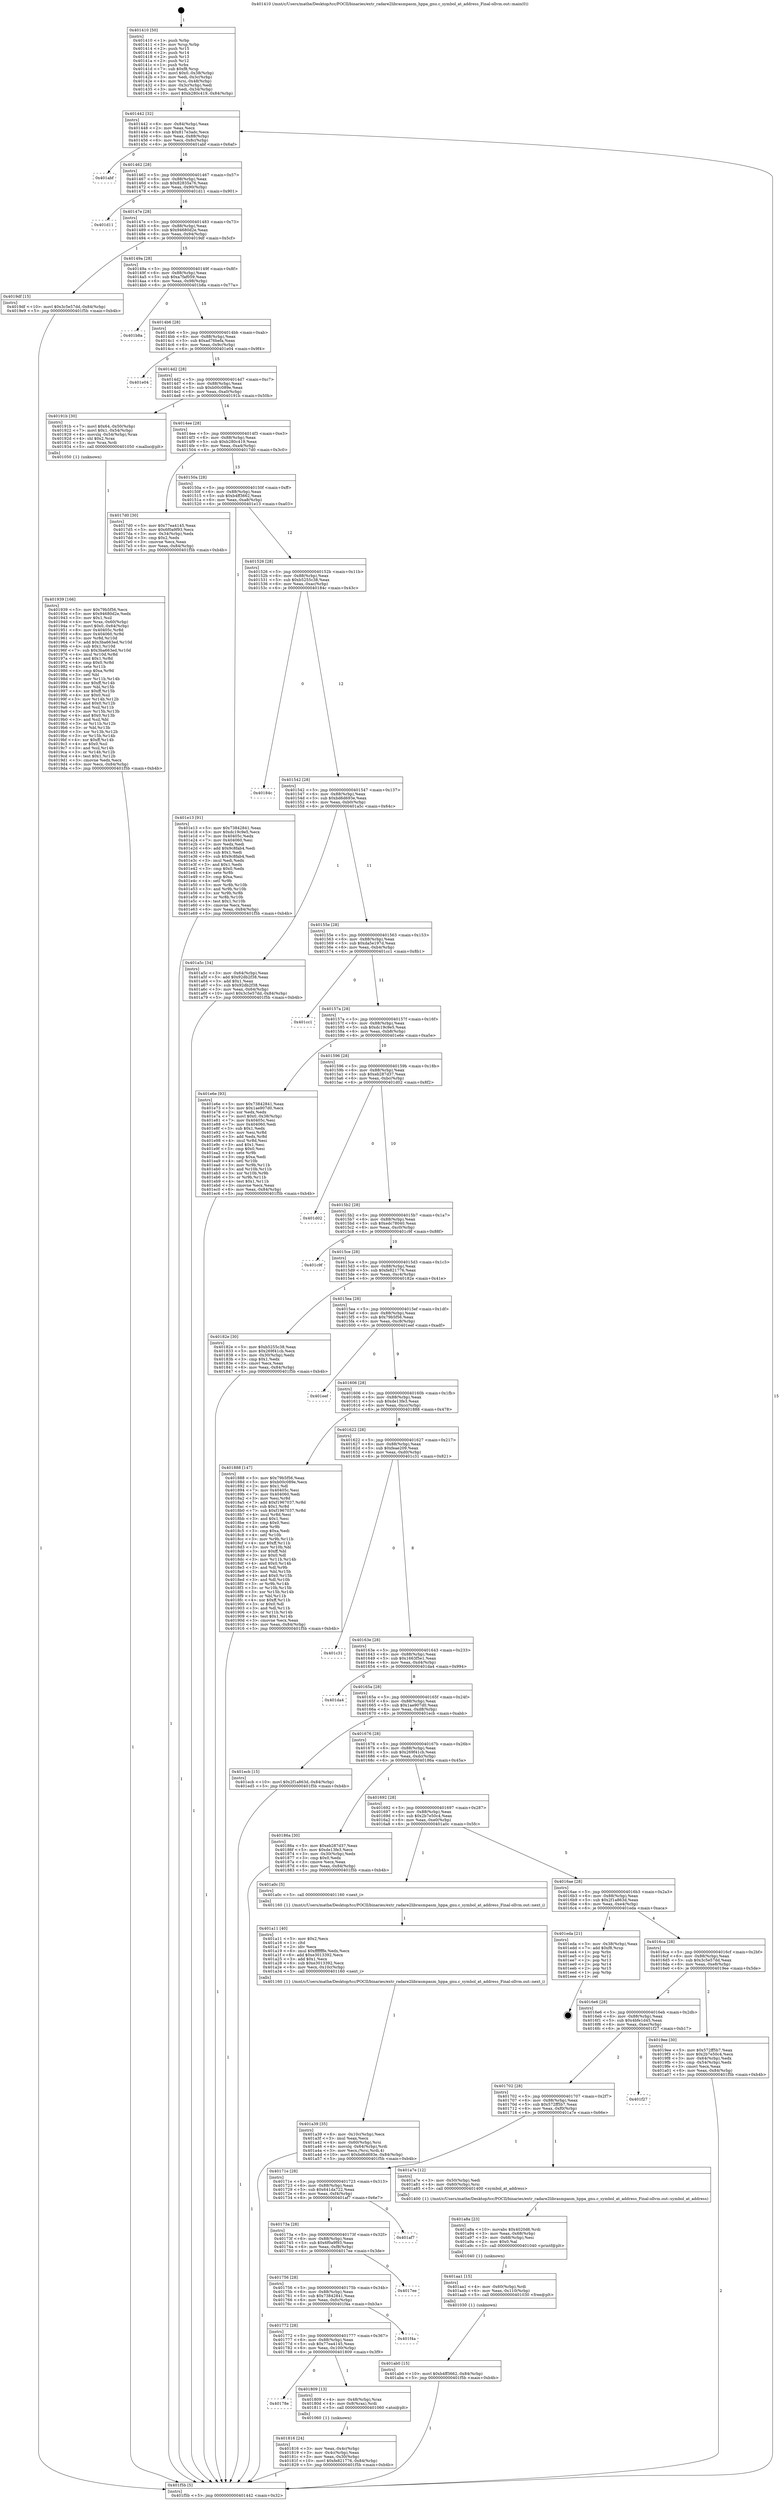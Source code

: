 digraph "0x401410" {
  label = "0x401410 (/mnt/c/Users/mathe/Desktop/tcc/POCII/binaries/extr_radare2librasmpasm_hppa_gnu.c_symbol_at_address_Final-ollvm.out::main(0))"
  labelloc = "t"
  node[shape=record]

  Entry [label="",width=0.3,height=0.3,shape=circle,fillcolor=black,style=filled]
  "0x401442" [label="{
     0x401442 [32]\l
     | [instrs]\l
     &nbsp;&nbsp;0x401442 \<+6\>: mov -0x84(%rbp),%eax\l
     &nbsp;&nbsp;0x401448 \<+2\>: mov %eax,%ecx\l
     &nbsp;&nbsp;0x40144a \<+6\>: sub $0x817e3adc,%ecx\l
     &nbsp;&nbsp;0x401450 \<+6\>: mov %eax,-0x88(%rbp)\l
     &nbsp;&nbsp;0x401456 \<+6\>: mov %ecx,-0x8c(%rbp)\l
     &nbsp;&nbsp;0x40145c \<+6\>: je 0000000000401abf \<main+0x6af\>\l
  }"]
  "0x401abf" [label="{
     0x401abf\l
  }", style=dashed]
  "0x401462" [label="{
     0x401462 [28]\l
     | [instrs]\l
     &nbsp;&nbsp;0x401462 \<+5\>: jmp 0000000000401467 \<main+0x57\>\l
     &nbsp;&nbsp;0x401467 \<+6\>: mov -0x88(%rbp),%eax\l
     &nbsp;&nbsp;0x40146d \<+5\>: sub $0x82835a76,%eax\l
     &nbsp;&nbsp;0x401472 \<+6\>: mov %eax,-0x90(%rbp)\l
     &nbsp;&nbsp;0x401478 \<+6\>: je 0000000000401d11 \<main+0x901\>\l
  }"]
  Exit [label="",width=0.3,height=0.3,shape=circle,fillcolor=black,style=filled,peripheries=2]
  "0x401d11" [label="{
     0x401d11\l
  }", style=dashed]
  "0x40147e" [label="{
     0x40147e [28]\l
     | [instrs]\l
     &nbsp;&nbsp;0x40147e \<+5\>: jmp 0000000000401483 \<main+0x73\>\l
     &nbsp;&nbsp;0x401483 \<+6\>: mov -0x88(%rbp),%eax\l
     &nbsp;&nbsp;0x401489 \<+5\>: sub $0x94680d2e,%eax\l
     &nbsp;&nbsp;0x40148e \<+6\>: mov %eax,-0x94(%rbp)\l
     &nbsp;&nbsp;0x401494 \<+6\>: je 00000000004019df \<main+0x5cf\>\l
  }"]
  "0x401ab0" [label="{
     0x401ab0 [15]\l
     | [instrs]\l
     &nbsp;&nbsp;0x401ab0 \<+10\>: movl $0xb4ff3662,-0x84(%rbp)\l
     &nbsp;&nbsp;0x401aba \<+5\>: jmp 0000000000401f5b \<main+0xb4b\>\l
  }"]
  "0x4019df" [label="{
     0x4019df [15]\l
     | [instrs]\l
     &nbsp;&nbsp;0x4019df \<+10\>: movl $0x3c5e57dd,-0x84(%rbp)\l
     &nbsp;&nbsp;0x4019e9 \<+5\>: jmp 0000000000401f5b \<main+0xb4b\>\l
  }"]
  "0x40149a" [label="{
     0x40149a [28]\l
     | [instrs]\l
     &nbsp;&nbsp;0x40149a \<+5\>: jmp 000000000040149f \<main+0x8f\>\l
     &nbsp;&nbsp;0x40149f \<+6\>: mov -0x88(%rbp),%eax\l
     &nbsp;&nbsp;0x4014a5 \<+5\>: sub $0xa7faf059,%eax\l
     &nbsp;&nbsp;0x4014aa \<+6\>: mov %eax,-0x98(%rbp)\l
     &nbsp;&nbsp;0x4014b0 \<+6\>: je 0000000000401b8a \<main+0x77a\>\l
  }"]
  "0x401aa1" [label="{
     0x401aa1 [15]\l
     | [instrs]\l
     &nbsp;&nbsp;0x401aa1 \<+4\>: mov -0x60(%rbp),%rdi\l
     &nbsp;&nbsp;0x401aa5 \<+6\>: mov %eax,-0x110(%rbp)\l
     &nbsp;&nbsp;0x401aab \<+5\>: call 0000000000401030 \<free@plt\>\l
     | [calls]\l
     &nbsp;&nbsp;0x401030 \{1\} (unknown)\l
  }"]
  "0x401b8a" [label="{
     0x401b8a\l
  }", style=dashed]
  "0x4014b6" [label="{
     0x4014b6 [28]\l
     | [instrs]\l
     &nbsp;&nbsp;0x4014b6 \<+5\>: jmp 00000000004014bb \<main+0xab\>\l
     &nbsp;&nbsp;0x4014bb \<+6\>: mov -0x88(%rbp),%eax\l
     &nbsp;&nbsp;0x4014c1 \<+5\>: sub $0xad76befa,%eax\l
     &nbsp;&nbsp;0x4014c6 \<+6\>: mov %eax,-0x9c(%rbp)\l
     &nbsp;&nbsp;0x4014cc \<+6\>: je 0000000000401e04 \<main+0x9f4\>\l
  }"]
  "0x401a8a" [label="{
     0x401a8a [23]\l
     | [instrs]\l
     &nbsp;&nbsp;0x401a8a \<+10\>: movabs $0x4020d6,%rdi\l
     &nbsp;&nbsp;0x401a94 \<+3\>: mov %eax,-0x68(%rbp)\l
     &nbsp;&nbsp;0x401a97 \<+3\>: mov -0x68(%rbp),%esi\l
     &nbsp;&nbsp;0x401a9a \<+2\>: mov $0x0,%al\l
     &nbsp;&nbsp;0x401a9c \<+5\>: call 0000000000401040 \<printf@plt\>\l
     | [calls]\l
     &nbsp;&nbsp;0x401040 \{1\} (unknown)\l
  }"]
  "0x401e04" [label="{
     0x401e04\l
  }", style=dashed]
  "0x4014d2" [label="{
     0x4014d2 [28]\l
     | [instrs]\l
     &nbsp;&nbsp;0x4014d2 \<+5\>: jmp 00000000004014d7 \<main+0xc7\>\l
     &nbsp;&nbsp;0x4014d7 \<+6\>: mov -0x88(%rbp),%eax\l
     &nbsp;&nbsp;0x4014dd \<+5\>: sub $0xb00c089e,%eax\l
     &nbsp;&nbsp;0x4014e2 \<+6\>: mov %eax,-0xa0(%rbp)\l
     &nbsp;&nbsp;0x4014e8 \<+6\>: je 000000000040191b \<main+0x50b\>\l
  }"]
  "0x401a39" [label="{
     0x401a39 [35]\l
     | [instrs]\l
     &nbsp;&nbsp;0x401a39 \<+6\>: mov -0x10c(%rbp),%ecx\l
     &nbsp;&nbsp;0x401a3f \<+3\>: imul %eax,%ecx\l
     &nbsp;&nbsp;0x401a42 \<+4\>: mov -0x60(%rbp),%rsi\l
     &nbsp;&nbsp;0x401a46 \<+4\>: movslq -0x64(%rbp),%rdi\l
     &nbsp;&nbsp;0x401a4a \<+3\>: mov %ecx,(%rsi,%rdi,4)\l
     &nbsp;&nbsp;0x401a4d \<+10\>: movl $0xbd6d693e,-0x84(%rbp)\l
     &nbsp;&nbsp;0x401a57 \<+5\>: jmp 0000000000401f5b \<main+0xb4b\>\l
  }"]
  "0x40191b" [label="{
     0x40191b [30]\l
     | [instrs]\l
     &nbsp;&nbsp;0x40191b \<+7\>: movl $0x64,-0x50(%rbp)\l
     &nbsp;&nbsp;0x401922 \<+7\>: movl $0x1,-0x54(%rbp)\l
     &nbsp;&nbsp;0x401929 \<+4\>: movslq -0x54(%rbp),%rax\l
     &nbsp;&nbsp;0x40192d \<+4\>: shl $0x2,%rax\l
     &nbsp;&nbsp;0x401931 \<+3\>: mov %rax,%rdi\l
     &nbsp;&nbsp;0x401934 \<+5\>: call 0000000000401050 \<malloc@plt\>\l
     | [calls]\l
     &nbsp;&nbsp;0x401050 \{1\} (unknown)\l
  }"]
  "0x4014ee" [label="{
     0x4014ee [28]\l
     | [instrs]\l
     &nbsp;&nbsp;0x4014ee \<+5\>: jmp 00000000004014f3 \<main+0xe3\>\l
     &nbsp;&nbsp;0x4014f3 \<+6\>: mov -0x88(%rbp),%eax\l
     &nbsp;&nbsp;0x4014f9 \<+5\>: sub $0xb280c419,%eax\l
     &nbsp;&nbsp;0x4014fe \<+6\>: mov %eax,-0xa4(%rbp)\l
     &nbsp;&nbsp;0x401504 \<+6\>: je 00000000004017d0 \<main+0x3c0\>\l
  }"]
  "0x401a11" [label="{
     0x401a11 [40]\l
     | [instrs]\l
     &nbsp;&nbsp;0x401a11 \<+5\>: mov $0x2,%ecx\l
     &nbsp;&nbsp;0x401a16 \<+1\>: cltd\l
     &nbsp;&nbsp;0x401a17 \<+2\>: idiv %ecx\l
     &nbsp;&nbsp;0x401a19 \<+6\>: imul $0xfffffffe,%edx,%ecx\l
     &nbsp;&nbsp;0x401a1f \<+6\>: add $0xe3013392,%ecx\l
     &nbsp;&nbsp;0x401a25 \<+3\>: add $0x1,%ecx\l
     &nbsp;&nbsp;0x401a28 \<+6\>: sub $0xe3013392,%ecx\l
     &nbsp;&nbsp;0x401a2e \<+6\>: mov %ecx,-0x10c(%rbp)\l
     &nbsp;&nbsp;0x401a34 \<+5\>: call 0000000000401160 \<next_i\>\l
     | [calls]\l
     &nbsp;&nbsp;0x401160 \{1\} (/mnt/c/Users/mathe/Desktop/tcc/POCII/binaries/extr_radare2librasmpasm_hppa_gnu.c_symbol_at_address_Final-ollvm.out::next_i)\l
  }"]
  "0x4017d0" [label="{
     0x4017d0 [30]\l
     | [instrs]\l
     &nbsp;&nbsp;0x4017d0 \<+5\>: mov $0x77ea4145,%eax\l
     &nbsp;&nbsp;0x4017d5 \<+5\>: mov $0x6f0a9f93,%ecx\l
     &nbsp;&nbsp;0x4017da \<+3\>: mov -0x34(%rbp),%edx\l
     &nbsp;&nbsp;0x4017dd \<+3\>: cmp $0x2,%edx\l
     &nbsp;&nbsp;0x4017e0 \<+3\>: cmovne %ecx,%eax\l
     &nbsp;&nbsp;0x4017e3 \<+6\>: mov %eax,-0x84(%rbp)\l
     &nbsp;&nbsp;0x4017e9 \<+5\>: jmp 0000000000401f5b \<main+0xb4b\>\l
  }"]
  "0x40150a" [label="{
     0x40150a [28]\l
     | [instrs]\l
     &nbsp;&nbsp;0x40150a \<+5\>: jmp 000000000040150f \<main+0xff\>\l
     &nbsp;&nbsp;0x40150f \<+6\>: mov -0x88(%rbp),%eax\l
     &nbsp;&nbsp;0x401515 \<+5\>: sub $0xb4ff3662,%eax\l
     &nbsp;&nbsp;0x40151a \<+6\>: mov %eax,-0xa8(%rbp)\l
     &nbsp;&nbsp;0x401520 \<+6\>: je 0000000000401e13 \<main+0xa03\>\l
  }"]
  "0x401f5b" [label="{
     0x401f5b [5]\l
     | [instrs]\l
     &nbsp;&nbsp;0x401f5b \<+5\>: jmp 0000000000401442 \<main+0x32\>\l
  }"]
  "0x401410" [label="{
     0x401410 [50]\l
     | [instrs]\l
     &nbsp;&nbsp;0x401410 \<+1\>: push %rbp\l
     &nbsp;&nbsp;0x401411 \<+3\>: mov %rsp,%rbp\l
     &nbsp;&nbsp;0x401414 \<+2\>: push %r15\l
     &nbsp;&nbsp;0x401416 \<+2\>: push %r14\l
     &nbsp;&nbsp;0x401418 \<+2\>: push %r13\l
     &nbsp;&nbsp;0x40141a \<+2\>: push %r12\l
     &nbsp;&nbsp;0x40141c \<+1\>: push %rbx\l
     &nbsp;&nbsp;0x40141d \<+7\>: sub $0xf8,%rsp\l
     &nbsp;&nbsp;0x401424 \<+7\>: movl $0x0,-0x38(%rbp)\l
     &nbsp;&nbsp;0x40142b \<+3\>: mov %edi,-0x3c(%rbp)\l
     &nbsp;&nbsp;0x40142e \<+4\>: mov %rsi,-0x48(%rbp)\l
     &nbsp;&nbsp;0x401432 \<+3\>: mov -0x3c(%rbp),%edi\l
     &nbsp;&nbsp;0x401435 \<+3\>: mov %edi,-0x34(%rbp)\l
     &nbsp;&nbsp;0x401438 \<+10\>: movl $0xb280c419,-0x84(%rbp)\l
  }"]
  "0x401939" [label="{
     0x401939 [166]\l
     | [instrs]\l
     &nbsp;&nbsp;0x401939 \<+5\>: mov $0x79b5f56,%ecx\l
     &nbsp;&nbsp;0x40193e \<+5\>: mov $0x94680d2e,%edx\l
     &nbsp;&nbsp;0x401943 \<+3\>: mov $0x1,%sil\l
     &nbsp;&nbsp;0x401946 \<+4\>: mov %rax,-0x60(%rbp)\l
     &nbsp;&nbsp;0x40194a \<+7\>: movl $0x0,-0x64(%rbp)\l
     &nbsp;&nbsp;0x401951 \<+8\>: mov 0x40405c,%r8d\l
     &nbsp;&nbsp;0x401959 \<+8\>: mov 0x404060,%r9d\l
     &nbsp;&nbsp;0x401961 \<+3\>: mov %r8d,%r10d\l
     &nbsp;&nbsp;0x401964 \<+7\>: add $0x3ba663ed,%r10d\l
     &nbsp;&nbsp;0x40196b \<+4\>: sub $0x1,%r10d\l
     &nbsp;&nbsp;0x40196f \<+7\>: sub $0x3ba663ed,%r10d\l
     &nbsp;&nbsp;0x401976 \<+4\>: imul %r10d,%r8d\l
     &nbsp;&nbsp;0x40197a \<+4\>: and $0x1,%r8d\l
     &nbsp;&nbsp;0x40197e \<+4\>: cmp $0x0,%r8d\l
     &nbsp;&nbsp;0x401982 \<+4\>: sete %r11b\l
     &nbsp;&nbsp;0x401986 \<+4\>: cmp $0xa,%r9d\l
     &nbsp;&nbsp;0x40198a \<+3\>: setl %bl\l
     &nbsp;&nbsp;0x40198d \<+3\>: mov %r11b,%r14b\l
     &nbsp;&nbsp;0x401990 \<+4\>: xor $0xff,%r14b\l
     &nbsp;&nbsp;0x401994 \<+3\>: mov %bl,%r15b\l
     &nbsp;&nbsp;0x401997 \<+4\>: xor $0xff,%r15b\l
     &nbsp;&nbsp;0x40199b \<+4\>: xor $0x0,%sil\l
     &nbsp;&nbsp;0x40199f \<+3\>: mov %r14b,%r12b\l
     &nbsp;&nbsp;0x4019a2 \<+4\>: and $0x0,%r12b\l
     &nbsp;&nbsp;0x4019a6 \<+3\>: and %sil,%r11b\l
     &nbsp;&nbsp;0x4019a9 \<+3\>: mov %r15b,%r13b\l
     &nbsp;&nbsp;0x4019ac \<+4\>: and $0x0,%r13b\l
     &nbsp;&nbsp;0x4019b0 \<+3\>: and %sil,%bl\l
     &nbsp;&nbsp;0x4019b3 \<+3\>: or %r11b,%r12b\l
     &nbsp;&nbsp;0x4019b6 \<+3\>: or %bl,%r13b\l
     &nbsp;&nbsp;0x4019b9 \<+3\>: xor %r13b,%r12b\l
     &nbsp;&nbsp;0x4019bc \<+3\>: or %r15b,%r14b\l
     &nbsp;&nbsp;0x4019bf \<+4\>: xor $0xff,%r14b\l
     &nbsp;&nbsp;0x4019c3 \<+4\>: or $0x0,%sil\l
     &nbsp;&nbsp;0x4019c7 \<+3\>: and %sil,%r14b\l
     &nbsp;&nbsp;0x4019ca \<+3\>: or %r14b,%r12b\l
     &nbsp;&nbsp;0x4019cd \<+4\>: test $0x1,%r12b\l
     &nbsp;&nbsp;0x4019d1 \<+3\>: cmovne %edx,%ecx\l
     &nbsp;&nbsp;0x4019d4 \<+6\>: mov %ecx,-0x84(%rbp)\l
     &nbsp;&nbsp;0x4019da \<+5\>: jmp 0000000000401f5b \<main+0xb4b\>\l
  }"]
  "0x401e13" [label="{
     0x401e13 [91]\l
     | [instrs]\l
     &nbsp;&nbsp;0x401e13 \<+5\>: mov $0x73842841,%eax\l
     &nbsp;&nbsp;0x401e18 \<+5\>: mov $0xdc19c9e5,%ecx\l
     &nbsp;&nbsp;0x401e1d \<+7\>: mov 0x40405c,%edx\l
     &nbsp;&nbsp;0x401e24 \<+7\>: mov 0x404060,%esi\l
     &nbsp;&nbsp;0x401e2b \<+2\>: mov %edx,%edi\l
     &nbsp;&nbsp;0x401e2d \<+6\>: add $0x9c8fab4,%edi\l
     &nbsp;&nbsp;0x401e33 \<+3\>: sub $0x1,%edi\l
     &nbsp;&nbsp;0x401e36 \<+6\>: sub $0x9c8fab4,%edi\l
     &nbsp;&nbsp;0x401e3c \<+3\>: imul %edi,%edx\l
     &nbsp;&nbsp;0x401e3f \<+3\>: and $0x1,%edx\l
     &nbsp;&nbsp;0x401e42 \<+3\>: cmp $0x0,%edx\l
     &nbsp;&nbsp;0x401e45 \<+4\>: sete %r8b\l
     &nbsp;&nbsp;0x401e49 \<+3\>: cmp $0xa,%esi\l
     &nbsp;&nbsp;0x401e4c \<+4\>: setl %r9b\l
     &nbsp;&nbsp;0x401e50 \<+3\>: mov %r8b,%r10b\l
     &nbsp;&nbsp;0x401e53 \<+3\>: and %r9b,%r10b\l
     &nbsp;&nbsp;0x401e56 \<+3\>: xor %r9b,%r8b\l
     &nbsp;&nbsp;0x401e59 \<+3\>: or %r8b,%r10b\l
     &nbsp;&nbsp;0x401e5c \<+4\>: test $0x1,%r10b\l
     &nbsp;&nbsp;0x401e60 \<+3\>: cmovne %ecx,%eax\l
     &nbsp;&nbsp;0x401e63 \<+6\>: mov %eax,-0x84(%rbp)\l
     &nbsp;&nbsp;0x401e69 \<+5\>: jmp 0000000000401f5b \<main+0xb4b\>\l
  }"]
  "0x401526" [label="{
     0x401526 [28]\l
     | [instrs]\l
     &nbsp;&nbsp;0x401526 \<+5\>: jmp 000000000040152b \<main+0x11b\>\l
     &nbsp;&nbsp;0x40152b \<+6\>: mov -0x88(%rbp),%eax\l
     &nbsp;&nbsp;0x401531 \<+5\>: sub $0xb5255c38,%eax\l
     &nbsp;&nbsp;0x401536 \<+6\>: mov %eax,-0xac(%rbp)\l
     &nbsp;&nbsp;0x40153c \<+6\>: je 000000000040184c \<main+0x43c\>\l
  }"]
  "0x401816" [label="{
     0x401816 [24]\l
     | [instrs]\l
     &nbsp;&nbsp;0x401816 \<+3\>: mov %eax,-0x4c(%rbp)\l
     &nbsp;&nbsp;0x401819 \<+3\>: mov -0x4c(%rbp),%eax\l
     &nbsp;&nbsp;0x40181c \<+3\>: mov %eax,-0x30(%rbp)\l
     &nbsp;&nbsp;0x40181f \<+10\>: movl $0xfe821776,-0x84(%rbp)\l
     &nbsp;&nbsp;0x401829 \<+5\>: jmp 0000000000401f5b \<main+0xb4b\>\l
  }"]
  "0x40184c" [label="{
     0x40184c\l
  }", style=dashed]
  "0x401542" [label="{
     0x401542 [28]\l
     | [instrs]\l
     &nbsp;&nbsp;0x401542 \<+5\>: jmp 0000000000401547 \<main+0x137\>\l
     &nbsp;&nbsp;0x401547 \<+6\>: mov -0x88(%rbp),%eax\l
     &nbsp;&nbsp;0x40154d \<+5\>: sub $0xbd6d693e,%eax\l
     &nbsp;&nbsp;0x401552 \<+6\>: mov %eax,-0xb0(%rbp)\l
     &nbsp;&nbsp;0x401558 \<+6\>: je 0000000000401a5c \<main+0x64c\>\l
  }"]
  "0x40178e" [label="{
     0x40178e\l
  }", style=dashed]
  "0x401a5c" [label="{
     0x401a5c [34]\l
     | [instrs]\l
     &nbsp;&nbsp;0x401a5c \<+3\>: mov -0x64(%rbp),%eax\l
     &nbsp;&nbsp;0x401a5f \<+5\>: add $0x92db2f38,%eax\l
     &nbsp;&nbsp;0x401a64 \<+3\>: add $0x1,%eax\l
     &nbsp;&nbsp;0x401a67 \<+5\>: sub $0x92db2f38,%eax\l
     &nbsp;&nbsp;0x401a6c \<+3\>: mov %eax,-0x64(%rbp)\l
     &nbsp;&nbsp;0x401a6f \<+10\>: movl $0x3c5e57dd,-0x84(%rbp)\l
     &nbsp;&nbsp;0x401a79 \<+5\>: jmp 0000000000401f5b \<main+0xb4b\>\l
  }"]
  "0x40155e" [label="{
     0x40155e [28]\l
     | [instrs]\l
     &nbsp;&nbsp;0x40155e \<+5\>: jmp 0000000000401563 \<main+0x153\>\l
     &nbsp;&nbsp;0x401563 \<+6\>: mov -0x88(%rbp),%eax\l
     &nbsp;&nbsp;0x401569 \<+5\>: sub $0xda5e197d,%eax\l
     &nbsp;&nbsp;0x40156e \<+6\>: mov %eax,-0xb4(%rbp)\l
     &nbsp;&nbsp;0x401574 \<+6\>: je 0000000000401cc1 \<main+0x8b1\>\l
  }"]
  "0x401809" [label="{
     0x401809 [13]\l
     | [instrs]\l
     &nbsp;&nbsp;0x401809 \<+4\>: mov -0x48(%rbp),%rax\l
     &nbsp;&nbsp;0x40180d \<+4\>: mov 0x8(%rax),%rdi\l
     &nbsp;&nbsp;0x401811 \<+5\>: call 0000000000401060 \<atoi@plt\>\l
     | [calls]\l
     &nbsp;&nbsp;0x401060 \{1\} (unknown)\l
  }"]
  "0x401cc1" [label="{
     0x401cc1\l
  }", style=dashed]
  "0x40157a" [label="{
     0x40157a [28]\l
     | [instrs]\l
     &nbsp;&nbsp;0x40157a \<+5\>: jmp 000000000040157f \<main+0x16f\>\l
     &nbsp;&nbsp;0x40157f \<+6\>: mov -0x88(%rbp),%eax\l
     &nbsp;&nbsp;0x401585 \<+5\>: sub $0xdc19c9e5,%eax\l
     &nbsp;&nbsp;0x40158a \<+6\>: mov %eax,-0xb8(%rbp)\l
     &nbsp;&nbsp;0x401590 \<+6\>: je 0000000000401e6e \<main+0xa5e\>\l
  }"]
  "0x401772" [label="{
     0x401772 [28]\l
     | [instrs]\l
     &nbsp;&nbsp;0x401772 \<+5\>: jmp 0000000000401777 \<main+0x367\>\l
     &nbsp;&nbsp;0x401777 \<+6\>: mov -0x88(%rbp),%eax\l
     &nbsp;&nbsp;0x40177d \<+5\>: sub $0x77ea4145,%eax\l
     &nbsp;&nbsp;0x401782 \<+6\>: mov %eax,-0x100(%rbp)\l
     &nbsp;&nbsp;0x401788 \<+6\>: je 0000000000401809 \<main+0x3f9\>\l
  }"]
  "0x401e6e" [label="{
     0x401e6e [93]\l
     | [instrs]\l
     &nbsp;&nbsp;0x401e6e \<+5\>: mov $0x73842841,%eax\l
     &nbsp;&nbsp;0x401e73 \<+5\>: mov $0x1ae907d0,%ecx\l
     &nbsp;&nbsp;0x401e78 \<+2\>: xor %edx,%edx\l
     &nbsp;&nbsp;0x401e7a \<+7\>: movl $0x0,-0x38(%rbp)\l
     &nbsp;&nbsp;0x401e81 \<+7\>: mov 0x40405c,%esi\l
     &nbsp;&nbsp;0x401e88 \<+7\>: mov 0x404060,%edi\l
     &nbsp;&nbsp;0x401e8f \<+3\>: sub $0x1,%edx\l
     &nbsp;&nbsp;0x401e92 \<+3\>: mov %esi,%r8d\l
     &nbsp;&nbsp;0x401e95 \<+3\>: add %edx,%r8d\l
     &nbsp;&nbsp;0x401e98 \<+4\>: imul %r8d,%esi\l
     &nbsp;&nbsp;0x401e9c \<+3\>: and $0x1,%esi\l
     &nbsp;&nbsp;0x401e9f \<+3\>: cmp $0x0,%esi\l
     &nbsp;&nbsp;0x401ea2 \<+4\>: sete %r9b\l
     &nbsp;&nbsp;0x401ea6 \<+3\>: cmp $0xa,%edi\l
     &nbsp;&nbsp;0x401ea9 \<+4\>: setl %r10b\l
     &nbsp;&nbsp;0x401ead \<+3\>: mov %r9b,%r11b\l
     &nbsp;&nbsp;0x401eb0 \<+3\>: and %r10b,%r11b\l
     &nbsp;&nbsp;0x401eb3 \<+3\>: xor %r10b,%r9b\l
     &nbsp;&nbsp;0x401eb6 \<+3\>: or %r9b,%r11b\l
     &nbsp;&nbsp;0x401eb9 \<+4\>: test $0x1,%r11b\l
     &nbsp;&nbsp;0x401ebd \<+3\>: cmovne %ecx,%eax\l
     &nbsp;&nbsp;0x401ec0 \<+6\>: mov %eax,-0x84(%rbp)\l
     &nbsp;&nbsp;0x401ec6 \<+5\>: jmp 0000000000401f5b \<main+0xb4b\>\l
  }"]
  "0x401596" [label="{
     0x401596 [28]\l
     | [instrs]\l
     &nbsp;&nbsp;0x401596 \<+5\>: jmp 000000000040159b \<main+0x18b\>\l
     &nbsp;&nbsp;0x40159b \<+6\>: mov -0x88(%rbp),%eax\l
     &nbsp;&nbsp;0x4015a1 \<+5\>: sub $0xeb287d37,%eax\l
     &nbsp;&nbsp;0x4015a6 \<+6\>: mov %eax,-0xbc(%rbp)\l
     &nbsp;&nbsp;0x4015ac \<+6\>: je 0000000000401d02 \<main+0x8f2\>\l
  }"]
  "0x401f4a" [label="{
     0x401f4a\l
  }", style=dashed]
  "0x401d02" [label="{
     0x401d02\l
  }", style=dashed]
  "0x4015b2" [label="{
     0x4015b2 [28]\l
     | [instrs]\l
     &nbsp;&nbsp;0x4015b2 \<+5\>: jmp 00000000004015b7 \<main+0x1a7\>\l
     &nbsp;&nbsp;0x4015b7 \<+6\>: mov -0x88(%rbp),%eax\l
     &nbsp;&nbsp;0x4015bd \<+5\>: sub $0xedc78040,%eax\l
     &nbsp;&nbsp;0x4015c2 \<+6\>: mov %eax,-0xc0(%rbp)\l
     &nbsp;&nbsp;0x4015c8 \<+6\>: je 0000000000401c9f \<main+0x88f\>\l
  }"]
  "0x401756" [label="{
     0x401756 [28]\l
     | [instrs]\l
     &nbsp;&nbsp;0x401756 \<+5\>: jmp 000000000040175b \<main+0x34b\>\l
     &nbsp;&nbsp;0x40175b \<+6\>: mov -0x88(%rbp),%eax\l
     &nbsp;&nbsp;0x401761 \<+5\>: sub $0x73842841,%eax\l
     &nbsp;&nbsp;0x401766 \<+6\>: mov %eax,-0xfc(%rbp)\l
     &nbsp;&nbsp;0x40176c \<+6\>: je 0000000000401f4a \<main+0xb3a\>\l
  }"]
  "0x401c9f" [label="{
     0x401c9f\l
  }", style=dashed]
  "0x4015ce" [label="{
     0x4015ce [28]\l
     | [instrs]\l
     &nbsp;&nbsp;0x4015ce \<+5\>: jmp 00000000004015d3 \<main+0x1c3\>\l
     &nbsp;&nbsp;0x4015d3 \<+6\>: mov -0x88(%rbp),%eax\l
     &nbsp;&nbsp;0x4015d9 \<+5\>: sub $0xfe821776,%eax\l
     &nbsp;&nbsp;0x4015de \<+6\>: mov %eax,-0xc4(%rbp)\l
     &nbsp;&nbsp;0x4015e4 \<+6\>: je 000000000040182e \<main+0x41e\>\l
  }"]
  "0x4017ee" [label="{
     0x4017ee\l
  }", style=dashed]
  "0x40182e" [label="{
     0x40182e [30]\l
     | [instrs]\l
     &nbsp;&nbsp;0x40182e \<+5\>: mov $0xb5255c38,%eax\l
     &nbsp;&nbsp;0x401833 \<+5\>: mov $0x269f41cb,%ecx\l
     &nbsp;&nbsp;0x401838 \<+3\>: mov -0x30(%rbp),%edx\l
     &nbsp;&nbsp;0x40183b \<+3\>: cmp $0x1,%edx\l
     &nbsp;&nbsp;0x40183e \<+3\>: cmovl %ecx,%eax\l
     &nbsp;&nbsp;0x401841 \<+6\>: mov %eax,-0x84(%rbp)\l
     &nbsp;&nbsp;0x401847 \<+5\>: jmp 0000000000401f5b \<main+0xb4b\>\l
  }"]
  "0x4015ea" [label="{
     0x4015ea [28]\l
     | [instrs]\l
     &nbsp;&nbsp;0x4015ea \<+5\>: jmp 00000000004015ef \<main+0x1df\>\l
     &nbsp;&nbsp;0x4015ef \<+6\>: mov -0x88(%rbp),%eax\l
     &nbsp;&nbsp;0x4015f5 \<+5\>: sub $0x79b5f56,%eax\l
     &nbsp;&nbsp;0x4015fa \<+6\>: mov %eax,-0xc8(%rbp)\l
     &nbsp;&nbsp;0x401600 \<+6\>: je 0000000000401eef \<main+0xadf\>\l
  }"]
  "0x40173a" [label="{
     0x40173a [28]\l
     | [instrs]\l
     &nbsp;&nbsp;0x40173a \<+5\>: jmp 000000000040173f \<main+0x32f\>\l
     &nbsp;&nbsp;0x40173f \<+6\>: mov -0x88(%rbp),%eax\l
     &nbsp;&nbsp;0x401745 \<+5\>: sub $0x6f0a9f93,%eax\l
     &nbsp;&nbsp;0x40174a \<+6\>: mov %eax,-0xf8(%rbp)\l
     &nbsp;&nbsp;0x401750 \<+6\>: je 00000000004017ee \<main+0x3de\>\l
  }"]
  "0x401eef" [label="{
     0x401eef\l
  }", style=dashed]
  "0x401606" [label="{
     0x401606 [28]\l
     | [instrs]\l
     &nbsp;&nbsp;0x401606 \<+5\>: jmp 000000000040160b \<main+0x1fb\>\l
     &nbsp;&nbsp;0x40160b \<+6\>: mov -0x88(%rbp),%eax\l
     &nbsp;&nbsp;0x401611 \<+5\>: sub $0xde13fe3,%eax\l
     &nbsp;&nbsp;0x401616 \<+6\>: mov %eax,-0xcc(%rbp)\l
     &nbsp;&nbsp;0x40161c \<+6\>: je 0000000000401888 \<main+0x478\>\l
  }"]
  "0x401af7" [label="{
     0x401af7\l
  }", style=dashed]
  "0x401888" [label="{
     0x401888 [147]\l
     | [instrs]\l
     &nbsp;&nbsp;0x401888 \<+5\>: mov $0x79b5f56,%eax\l
     &nbsp;&nbsp;0x40188d \<+5\>: mov $0xb00c089e,%ecx\l
     &nbsp;&nbsp;0x401892 \<+2\>: mov $0x1,%dl\l
     &nbsp;&nbsp;0x401894 \<+7\>: mov 0x40405c,%esi\l
     &nbsp;&nbsp;0x40189b \<+7\>: mov 0x404060,%edi\l
     &nbsp;&nbsp;0x4018a2 \<+3\>: mov %esi,%r8d\l
     &nbsp;&nbsp;0x4018a5 \<+7\>: add $0xf1967037,%r8d\l
     &nbsp;&nbsp;0x4018ac \<+4\>: sub $0x1,%r8d\l
     &nbsp;&nbsp;0x4018b0 \<+7\>: sub $0xf1967037,%r8d\l
     &nbsp;&nbsp;0x4018b7 \<+4\>: imul %r8d,%esi\l
     &nbsp;&nbsp;0x4018bb \<+3\>: and $0x1,%esi\l
     &nbsp;&nbsp;0x4018be \<+3\>: cmp $0x0,%esi\l
     &nbsp;&nbsp;0x4018c1 \<+4\>: sete %r9b\l
     &nbsp;&nbsp;0x4018c5 \<+3\>: cmp $0xa,%edi\l
     &nbsp;&nbsp;0x4018c8 \<+4\>: setl %r10b\l
     &nbsp;&nbsp;0x4018cc \<+3\>: mov %r9b,%r11b\l
     &nbsp;&nbsp;0x4018cf \<+4\>: xor $0xff,%r11b\l
     &nbsp;&nbsp;0x4018d3 \<+3\>: mov %r10b,%bl\l
     &nbsp;&nbsp;0x4018d6 \<+3\>: xor $0xff,%bl\l
     &nbsp;&nbsp;0x4018d9 \<+3\>: xor $0x0,%dl\l
     &nbsp;&nbsp;0x4018dc \<+3\>: mov %r11b,%r14b\l
     &nbsp;&nbsp;0x4018df \<+4\>: and $0x0,%r14b\l
     &nbsp;&nbsp;0x4018e3 \<+3\>: and %dl,%r9b\l
     &nbsp;&nbsp;0x4018e6 \<+3\>: mov %bl,%r15b\l
     &nbsp;&nbsp;0x4018e9 \<+4\>: and $0x0,%r15b\l
     &nbsp;&nbsp;0x4018ed \<+3\>: and %dl,%r10b\l
     &nbsp;&nbsp;0x4018f0 \<+3\>: or %r9b,%r14b\l
     &nbsp;&nbsp;0x4018f3 \<+3\>: or %r10b,%r15b\l
     &nbsp;&nbsp;0x4018f6 \<+3\>: xor %r15b,%r14b\l
     &nbsp;&nbsp;0x4018f9 \<+3\>: or %bl,%r11b\l
     &nbsp;&nbsp;0x4018fc \<+4\>: xor $0xff,%r11b\l
     &nbsp;&nbsp;0x401900 \<+3\>: or $0x0,%dl\l
     &nbsp;&nbsp;0x401903 \<+3\>: and %dl,%r11b\l
     &nbsp;&nbsp;0x401906 \<+3\>: or %r11b,%r14b\l
     &nbsp;&nbsp;0x401909 \<+4\>: test $0x1,%r14b\l
     &nbsp;&nbsp;0x40190d \<+3\>: cmovne %ecx,%eax\l
     &nbsp;&nbsp;0x401910 \<+6\>: mov %eax,-0x84(%rbp)\l
     &nbsp;&nbsp;0x401916 \<+5\>: jmp 0000000000401f5b \<main+0xb4b\>\l
  }"]
  "0x401622" [label="{
     0x401622 [28]\l
     | [instrs]\l
     &nbsp;&nbsp;0x401622 \<+5\>: jmp 0000000000401627 \<main+0x217\>\l
     &nbsp;&nbsp;0x401627 \<+6\>: mov -0x88(%rbp),%eax\l
     &nbsp;&nbsp;0x40162d \<+5\>: sub $0xfeae209,%eax\l
     &nbsp;&nbsp;0x401632 \<+6\>: mov %eax,-0xd0(%rbp)\l
     &nbsp;&nbsp;0x401638 \<+6\>: je 0000000000401c31 \<main+0x821\>\l
  }"]
  "0x40171e" [label="{
     0x40171e [28]\l
     | [instrs]\l
     &nbsp;&nbsp;0x40171e \<+5\>: jmp 0000000000401723 \<main+0x313\>\l
     &nbsp;&nbsp;0x401723 \<+6\>: mov -0x88(%rbp),%eax\l
     &nbsp;&nbsp;0x401729 \<+5\>: sub $0x641da722,%eax\l
     &nbsp;&nbsp;0x40172e \<+6\>: mov %eax,-0xf4(%rbp)\l
     &nbsp;&nbsp;0x401734 \<+6\>: je 0000000000401af7 \<main+0x6e7\>\l
  }"]
  "0x401c31" [label="{
     0x401c31\l
  }", style=dashed]
  "0x40163e" [label="{
     0x40163e [28]\l
     | [instrs]\l
     &nbsp;&nbsp;0x40163e \<+5\>: jmp 0000000000401643 \<main+0x233\>\l
     &nbsp;&nbsp;0x401643 \<+6\>: mov -0x88(%rbp),%eax\l
     &nbsp;&nbsp;0x401649 \<+5\>: sub $0x1663f5e1,%eax\l
     &nbsp;&nbsp;0x40164e \<+6\>: mov %eax,-0xd4(%rbp)\l
     &nbsp;&nbsp;0x401654 \<+6\>: je 0000000000401da4 \<main+0x994\>\l
  }"]
  "0x401a7e" [label="{
     0x401a7e [12]\l
     | [instrs]\l
     &nbsp;&nbsp;0x401a7e \<+3\>: mov -0x50(%rbp),%edi\l
     &nbsp;&nbsp;0x401a81 \<+4\>: mov -0x60(%rbp),%rsi\l
     &nbsp;&nbsp;0x401a85 \<+5\>: call 0000000000401400 \<symbol_at_address\>\l
     | [calls]\l
     &nbsp;&nbsp;0x401400 \{1\} (/mnt/c/Users/mathe/Desktop/tcc/POCII/binaries/extr_radare2librasmpasm_hppa_gnu.c_symbol_at_address_Final-ollvm.out::symbol_at_address)\l
  }"]
  "0x401da4" [label="{
     0x401da4\l
  }", style=dashed]
  "0x40165a" [label="{
     0x40165a [28]\l
     | [instrs]\l
     &nbsp;&nbsp;0x40165a \<+5\>: jmp 000000000040165f \<main+0x24f\>\l
     &nbsp;&nbsp;0x40165f \<+6\>: mov -0x88(%rbp),%eax\l
     &nbsp;&nbsp;0x401665 \<+5\>: sub $0x1ae907d0,%eax\l
     &nbsp;&nbsp;0x40166a \<+6\>: mov %eax,-0xd8(%rbp)\l
     &nbsp;&nbsp;0x401670 \<+6\>: je 0000000000401ecb \<main+0xabb\>\l
  }"]
  "0x401702" [label="{
     0x401702 [28]\l
     | [instrs]\l
     &nbsp;&nbsp;0x401702 \<+5\>: jmp 0000000000401707 \<main+0x2f7\>\l
     &nbsp;&nbsp;0x401707 \<+6\>: mov -0x88(%rbp),%eax\l
     &nbsp;&nbsp;0x40170d \<+5\>: sub $0x572ff5b7,%eax\l
     &nbsp;&nbsp;0x401712 \<+6\>: mov %eax,-0xf0(%rbp)\l
     &nbsp;&nbsp;0x401718 \<+6\>: je 0000000000401a7e \<main+0x66e\>\l
  }"]
  "0x401ecb" [label="{
     0x401ecb [15]\l
     | [instrs]\l
     &nbsp;&nbsp;0x401ecb \<+10\>: movl $0x2f1a863d,-0x84(%rbp)\l
     &nbsp;&nbsp;0x401ed5 \<+5\>: jmp 0000000000401f5b \<main+0xb4b\>\l
  }"]
  "0x401676" [label="{
     0x401676 [28]\l
     | [instrs]\l
     &nbsp;&nbsp;0x401676 \<+5\>: jmp 000000000040167b \<main+0x26b\>\l
     &nbsp;&nbsp;0x40167b \<+6\>: mov -0x88(%rbp),%eax\l
     &nbsp;&nbsp;0x401681 \<+5\>: sub $0x269f41cb,%eax\l
     &nbsp;&nbsp;0x401686 \<+6\>: mov %eax,-0xdc(%rbp)\l
     &nbsp;&nbsp;0x40168c \<+6\>: je 000000000040186a \<main+0x45a\>\l
  }"]
  "0x401f27" [label="{
     0x401f27\l
  }", style=dashed]
  "0x40186a" [label="{
     0x40186a [30]\l
     | [instrs]\l
     &nbsp;&nbsp;0x40186a \<+5\>: mov $0xeb287d37,%eax\l
     &nbsp;&nbsp;0x40186f \<+5\>: mov $0xde13fe3,%ecx\l
     &nbsp;&nbsp;0x401874 \<+3\>: mov -0x30(%rbp),%edx\l
     &nbsp;&nbsp;0x401877 \<+3\>: cmp $0x0,%edx\l
     &nbsp;&nbsp;0x40187a \<+3\>: cmove %ecx,%eax\l
     &nbsp;&nbsp;0x40187d \<+6\>: mov %eax,-0x84(%rbp)\l
     &nbsp;&nbsp;0x401883 \<+5\>: jmp 0000000000401f5b \<main+0xb4b\>\l
  }"]
  "0x401692" [label="{
     0x401692 [28]\l
     | [instrs]\l
     &nbsp;&nbsp;0x401692 \<+5\>: jmp 0000000000401697 \<main+0x287\>\l
     &nbsp;&nbsp;0x401697 \<+6\>: mov -0x88(%rbp),%eax\l
     &nbsp;&nbsp;0x40169d \<+5\>: sub $0x2b7e50c4,%eax\l
     &nbsp;&nbsp;0x4016a2 \<+6\>: mov %eax,-0xe0(%rbp)\l
     &nbsp;&nbsp;0x4016a8 \<+6\>: je 0000000000401a0c \<main+0x5fc\>\l
  }"]
  "0x4016e6" [label="{
     0x4016e6 [28]\l
     | [instrs]\l
     &nbsp;&nbsp;0x4016e6 \<+5\>: jmp 00000000004016eb \<main+0x2db\>\l
     &nbsp;&nbsp;0x4016eb \<+6\>: mov -0x88(%rbp),%eax\l
     &nbsp;&nbsp;0x4016f1 \<+5\>: sub $0x4bfe1d45,%eax\l
     &nbsp;&nbsp;0x4016f6 \<+6\>: mov %eax,-0xec(%rbp)\l
     &nbsp;&nbsp;0x4016fc \<+6\>: je 0000000000401f27 \<main+0xb17\>\l
  }"]
  "0x401a0c" [label="{
     0x401a0c [5]\l
     | [instrs]\l
     &nbsp;&nbsp;0x401a0c \<+5\>: call 0000000000401160 \<next_i\>\l
     | [calls]\l
     &nbsp;&nbsp;0x401160 \{1\} (/mnt/c/Users/mathe/Desktop/tcc/POCII/binaries/extr_radare2librasmpasm_hppa_gnu.c_symbol_at_address_Final-ollvm.out::next_i)\l
  }"]
  "0x4016ae" [label="{
     0x4016ae [28]\l
     | [instrs]\l
     &nbsp;&nbsp;0x4016ae \<+5\>: jmp 00000000004016b3 \<main+0x2a3\>\l
     &nbsp;&nbsp;0x4016b3 \<+6\>: mov -0x88(%rbp),%eax\l
     &nbsp;&nbsp;0x4016b9 \<+5\>: sub $0x2f1a863d,%eax\l
     &nbsp;&nbsp;0x4016be \<+6\>: mov %eax,-0xe4(%rbp)\l
     &nbsp;&nbsp;0x4016c4 \<+6\>: je 0000000000401eda \<main+0xaca\>\l
  }"]
  "0x4019ee" [label="{
     0x4019ee [30]\l
     | [instrs]\l
     &nbsp;&nbsp;0x4019ee \<+5\>: mov $0x572ff5b7,%eax\l
     &nbsp;&nbsp;0x4019f3 \<+5\>: mov $0x2b7e50c4,%ecx\l
     &nbsp;&nbsp;0x4019f8 \<+3\>: mov -0x64(%rbp),%edx\l
     &nbsp;&nbsp;0x4019fb \<+3\>: cmp -0x54(%rbp),%edx\l
     &nbsp;&nbsp;0x4019fe \<+3\>: cmovl %ecx,%eax\l
     &nbsp;&nbsp;0x401a01 \<+6\>: mov %eax,-0x84(%rbp)\l
     &nbsp;&nbsp;0x401a07 \<+5\>: jmp 0000000000401f5b \<main+0xb4b\>\l
  }"]
  "0x401eda" [label="{
     0x401eda [21]\l
     | [instrs]\l
     &nbsp;&nbsp;0x401eda \<+3\>: mov -0x38(%rbp),%eax\l
     &nbsp;&nbsp;0x401edd \<+7\>: add $0xf8,%rsp\l
     &nbsp;&nbsp;0x401ee4 \<+1\>: pop %rbx\l
     &nbsp;&nbsp;0x401ee5 \<+2\>: pop %r12\l
     &nbsp;&nbsp;0x401ee7 \<+2\>: pop %r13\l
     &nbsp;&nbsp;0x401ee9 \<+2\>: pop %r14\l
     &nbsp;&nbsp;0x401eeb \<+2\>: pop %r15\l
     &nbsp;&nbsp;0x401eed \<+1\>: pop %rbp\l
     &nbsp;&nbsp;0x401eee \<+1\>: ret\l
  }"]
  "0x4016ca" [label="{
     0x4016ca [28]\l
     | [instrs]\l
     &nbsp;&nbsp;0x4016ca \<+5\>: jmp 00000000004016cf \<main+0x2bf\>\l
     &nbsp;&nbsp;0x4016cf \<+6\>: mov -0x88(%rbp),%eax\l
     &nbsp;&nbsp;0x4016d5 \<+5\>: sub $0x3c5e57dd,%eax\l
     &nbsp;&nbsp;0x4016da \<+6\>: mov %eax,-0xe8(%rbp)\l
     &nbsp;&nbsp;0x4016e0 \<+6\>: je 00000000004019ee \<main+0x5de\>\l
  }"]
  Entry -> "0x401410" [label=" 1"]
  "0x401442" -> "0x401abf" [label=" 0"]
  "0x401442" -> "0x401462" [label=" 16"]
  "0x401eda" -> Exit [label=" 1"]
  "0x401462" -> "0x401d11" [label=" 0"]
  "0x401462" -> "0x40147e" [label=" 16"]
  "0x401ecb" -> "0x401f5b" [label=" 1"]
  "0x40147e" -> "0x4019df" [label=" 1"]
  "0x40147e" -> "0x40149a" [label=" 15"]
  "0x401e6e" -> "0x401f5b" [label=" 1"]
  "0x40149a" -> "0x401b8a" [label=" 0"]
  "0x40149a" -> "0x4014b6" [label=" 15"]
  "0x401e13" -> "0x401f5b" [label=" 1"]
  "0x4014b6" -> "0x401e04" [label=" 0"]
  "0x4014b6" -> "0x4014d2" [label=" 15"]
  "0x401ab0" -> "0x401f5b" [label=" 1"]
  "0x4014d2" -> "0x40191b" [label=" 1"]
  "0x4014d2" -> "0x4014ee" [label=" 14"]
  "0x401aa1" -> "0x401ab0" [label=" 1"]
  "0x4014ee" -> "0x4017d0" [label=" 1"]
  "0x4014ee" -> "0x40150a" [label=" 13"]
  "0x4017d0" -> "0x401f5b" [label=" 1"]
  "0x401410" -> "0x401442" [label=" 1"]
  "0x401f5b" -> "0x401442" [label=" 15"]
  "0x401a8a" -> "0x401aa1" [label=" 1"]
  "0x40150a" -> "0x401e13" [label=" 1"]
  "0x40150a" -> "0x401526" [label=" 12"]
  "0x401a7e" -> "0x401a8a" [label=" 1"]
  "0x401526" -> "0x40184c" [label=" 0"]
  "0x401526" -> "0x401542" [label=" 12"]
  "0x401a5c" -> "0x401f5b" [label=" 1"]
  "0x401542" -> "0x401a5c" [label=" 1"]
  "0x401542" -> "0x40155e" [label=" 11"]
  "0x401a39" -> "0x401f5b" [label=" 1"]
  "0x40155e" -> "0x401cc1" [label=" 0"]
  "0x40155e" -> "0x40157a" [label=" 11"]
  "0x401a11" -> "0x401a39" [label=" 1"]
  "0x40157a" -> "0x401e6e" [label=" 1"]
  "0x40157a" -> "0x401596" [label=" 10"]
  "0x4019ee" -> "0x401f5b" [label=" 2"]
  "0x401596" -> "0x401d02" [label=" 0"]
  "0x401596" -> "0x4015b2" [label=" 10"]
  "0x4019df" -> "0x401f5b" [label=" 1"]
  "0x4015b2" -> "0x401c9f" [label=" 0"]
  "0x4015b2" -> "0x4015ce" [label=" 10"]
  "0x40191b" -> "0x401939" [label=" 1"]
  "0x4015ce" -> "0x40182e" [label=" 1"]
  "0x4015ce" -> "0x4015ea" [label=" 9"]
  "0x401888" -> "0x401f5b" [label=" 1"]
  "0x4015ea" -> "0x401eef" [label=" 0"]
  "0x4015ea" -> "0x401606" [label=" 9"]
  "0x40182e" -> "0x401f5b" [label=" 1"]
  "0x401606" -> "0x401888" [label=" 1"]
  "0x401606" -> "0x401622" [label=" 8"]
  "0x401816" -> "0x401f5b" [label=" 1"]
  "0x401622" -> "0x401c31" [label=" 0"]
  "0x401622" -> "0x40163e" [label=" 8"]
  "0x401772" -> "0x40178e" [label=" 0"]
  "0x40163e" -> "0x401da4" [label=" 0"]
  "0x40163e" -> "0x40165a" [label=" 8"]
  "0x401772" -> "0x401809" [label=" 1"]
  "0x40165a" -> "0x401ecb" [label=" 1"]
  "0x40165a" -> "0x401676" [label=" 7"]
  "0x401756" -> "0x401772" [label=" 1"]
  "0x401676" -> "0x40186a" [label=" 1"]
  "0x401676" -> "0x401692" [label=" 6"]
  "0x401756" -> "0x401f4a" [label=" 0"]
  "0x401692" -> "0x401a0c" [label=" 1"]
  "0x401692" -> "0x4016ae" [label=" 5"]
  "0x40173a" -> "0x401756" [label=" 1"]
  "0x4016ae" -> "0x401eda" [label=" 1"]
  "0x4016ae" -> "0x4016ca" [label=" 4"]
  "0x40173a" -> "0x4017ee" [label=" 0"]
  "0x4016ca" -> "0x4019ee" [label=" 2"]
  "0x4016ca" -> "0x4016e6" [label=" 2"]
  "0x401939" -> "0x401f5b" [label=" 1"]
  "0x4016e6" -> "0x401f27" [label=" 0"]
  "0x4016e6" -> "0x401702" [label=" 2"]
  "0x401a0c" -> "0x401a11" [label=" 1"]
  "0x401702" -> "0x401a7e" [label=" 1"]
  "0x401702" -> "0x40171e" [label=" 1"]
  "0x401809" -> "0x401816" [label=" 1"]
  "0x40171e" -> "0x401af7" [label=" 0"]
  "0x40171e" -> "0x40173a" [label=" 1"]
  "0x40186a" -> "0x401f5b" [label=" 1"]
}
